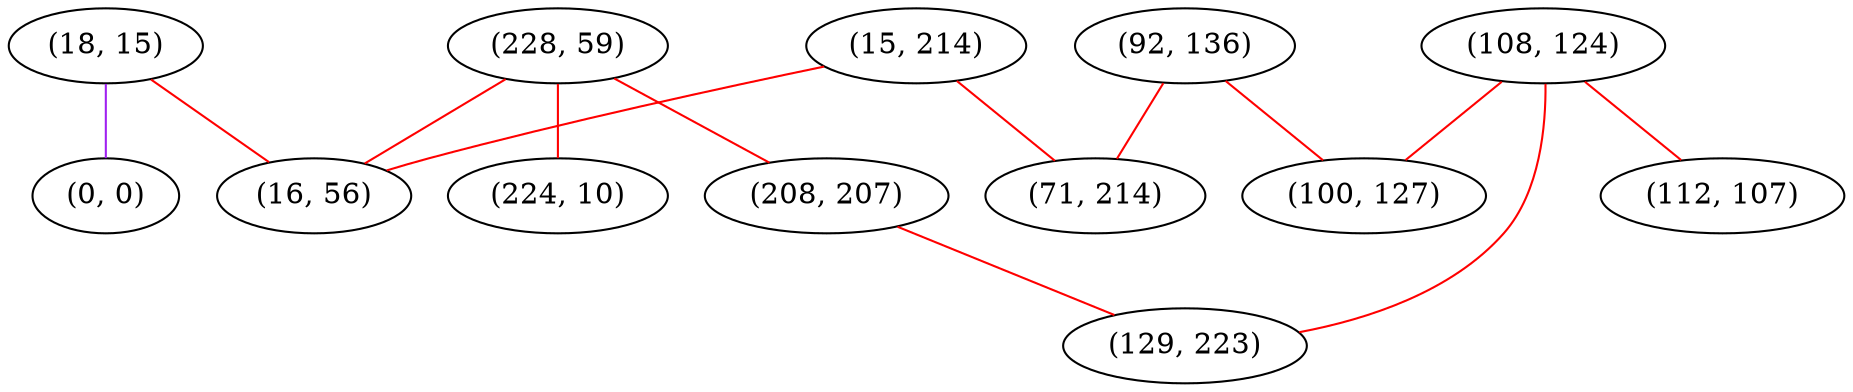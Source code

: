 graph "" {
"(15, 214)";
"(108, 124)";
"(18, 15)";
"(112, 107)";
"(228, 59)";
"(92, 136)";
"(0, 0)";
"(224, 10)";
"(208, 207)";
"(100, 127)";
"(16, 56)";
"(71, 214)";
"(129, 223)";
"(15, 214)" -- "(71, 214)"  [color=red, key=0, weight=1];
"(15, 214)" -- "(16, 56)"  [color=red, key=0, weight=1];
"(108, 124)" -- "(100, 127)"  [color=red, key=0, weight=1];
"(108, 124)" -- "(112, 107)"  [color=red, key=0, weight=1];
"(108, 124)" -- "(129, 223)"  [color=red, key=0, weight=1];
"(18, 15)" -- "(16, 56)"  [color=red, key=0, weight=1];
"(18, 15)" -- "(0, 0)"  [color=purple, key=0, weight=4];
"(228, 59)" -- "(16, 56)"  [color=red, key=0, weight=1];
"(228, 59)" -- "(224, 10)"  [color=red, key=0, weight=1];
"(228, 59)" -- "(208, 207)"  [color=red, key=0, weight=1];
"(92, 136)" -- "(71, 214)"  [color=red, key=0, weight=1];
"(92, 136)" -- "(100, 127)"  [color=red, key=0, weight=1];
"(208, 207)" -- "(129, 223)"  [color=red, key=0, weight=1];
}
